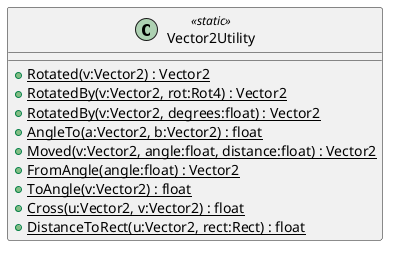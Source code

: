 @startuml
class Vector2Utility <<static>> {
    + {static} Rotated(v:Vector2) : Vector2
    + {static} RotatedBy(v:Vector2, rot:Rot4) : Vector2
    + {static} RotatedBy(v:Vector2, degrees:float) : Vector2
    + {static} AngleTo(a:Vector2, b:Vector2) : float
    + {static} Moved(v:Vector2, angle:float, distance:float) : Vector2
    + {static} FromAngle(angle:float) : Vector2
    + {static} ToAngle(v:Vector2) : float
    + {static} Cross(u:Vector2, v:Vector2) : float
    + {static} DistanceToRect(u:Vector2, rect:Rect) : float
}
@enduml

